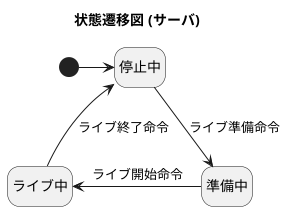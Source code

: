@startuml stateTransition
title 状態遷移図 (サーバ)
hide empty description

' 各サブシステムに対応する状態がある
state 停止中
state 準備中
state ライブ中

[*] -r-> 停止中
停止中 -d-> 準備中 : ライブ準備命令
準備中 -l-> ライブ中 : ライブ開始命令
ライブ中 -u-> 停止中 : ライブ終了命令

@enduml
